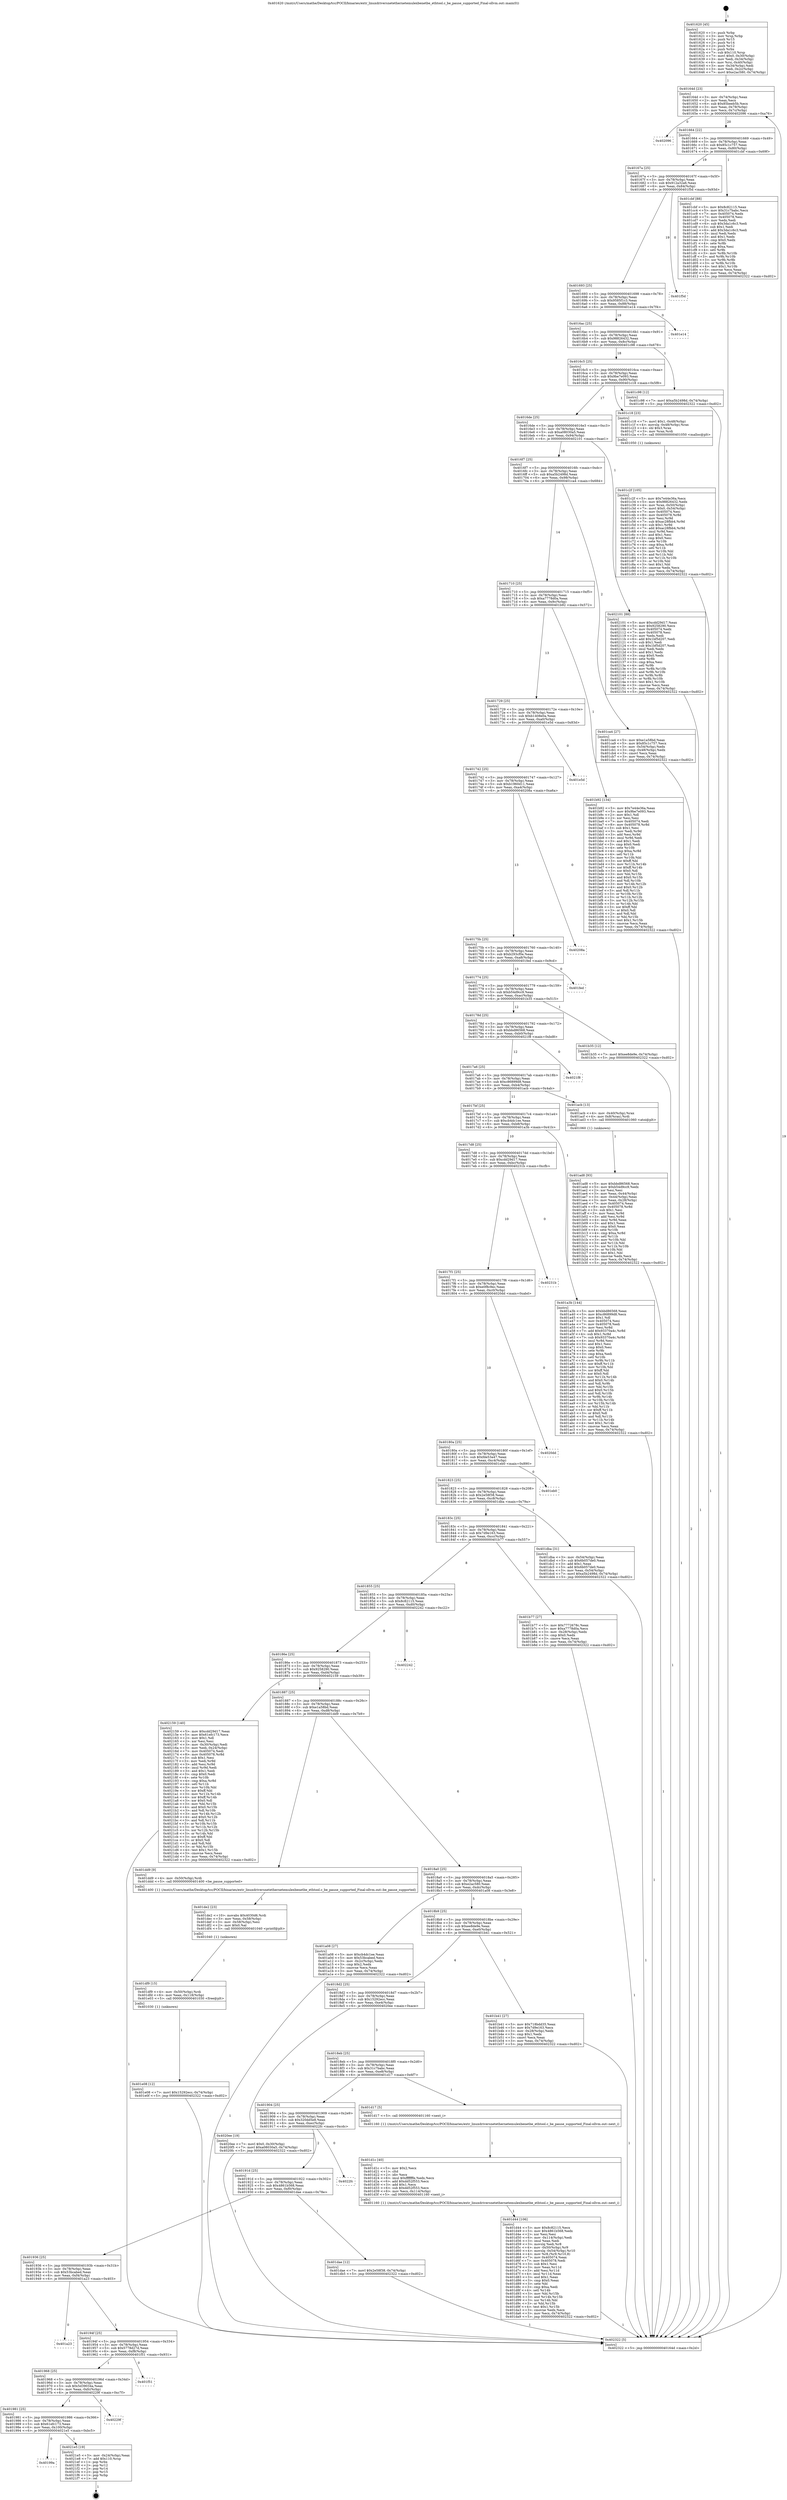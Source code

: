 digraph "0x401620" {
  label = "0x401620 (/mnt/c/Users/mathe/Desktop/tcc/POCII/binaries/extr_linuxdriversnetethernetemulexbenetbe_ethtool.c_be_pause_supported_Final-ollvm.out::main(0))"
  labelloc = "t"
  node[shape=record]

  Entry [label="",width=0.3,height=0.3,shape=circle,fillcolor=black,style=filled]
  "0x40164d" [label="{
     0x40164d [23]\l
     | [instrs]\l
     &nbsp;&nbsp;0x40164d \<+3\>: mov -0x74(%rbp),%eax\l
     &nbsp;&nbsp;0x401650 \<+2\>: mov %eax,%ecx\l
     &nbsp;&nbsp;0x401652 \<+6\>: sub $0x85beeb5b,%ecx\l
     &nbsp;&nbsp;0x401658 \<+3\>: mov %eax,-0x78(%rbp)\l
     &nbsp;&nbsp;0x40165b \<+3\>: mov %ecx,-0x7c(%rbp)\l
     &nbsp;&nbsp;0x40165e \<+6\>: je 0000000000402096 \<main+0xa76\>\l
  }"]
  "0x402096" [label="{
     0x402096\l
  }", style=dashed]
  "0x401664" [label="{
     0x401664 [22]\l
     | [instrs]\l
     &nbsp;&nbsp;0x401664 \<+5\>: jmp 0000000000401669 \<main+0x49\>\l
     &nbsp;&nbsp;0x401669 \<+3\>: mov -0x78(%rbp),%eax\l
     &nbsp;&nbsp;0x40166c \<+5\>: sub $0x85c1c757,%eax\l
     &nbsp;&nbsp;0x401671 \<+3\>: mov %eax,-0x80(%rbp)\l
     &nbsp;&nbsp;0x401674 \<+6\>: je 0000000000401cbf \<main+0x69f\>\l
  }"]
  Exit [label="",width=0.3,height=0.3,shape=circle,fillcolor=black,style=filled,peripheries=2]
  "0x401cbf" [label="{
     0x401cbf [88]\l
     | [instrs]\l
     &nbsp;&nbsp;0x401cbf \<+5\>: mov $0x8c82115,%eax\l
     &nbsp;&nbsp;0x401cc4 \<+5\>: mov $0x31c7babc,%ecx\l
     &nbsp;&nbsp;0x401cc9 \<+7\>: mov 0x405074,%edx\l
     &nbsp;&nbsp;0x401cd0 \<+7\>: mov 0x405078,%esi\l
     &nbsp;&nbsp;0x401cd7 \<+2\>: mov %edx,%edi\l
     &nbsp;&nbsp;0x401cd9 \<+6\>: sub $0x3da1c6c3,%edi\l
     &nbsp;&nbsp;0x401cdf \<+3\>: sub $0x1,%edi\l
     &nbsp;&nbsp;0x401ce2 \<+6\>: add $0x3da1c6c3,%edi\l
     &nbsp;&nbsp;0x401ce8 \<+3\>: imul %edi,%edx\l
     &nbsp;&nbsp;0x401ceb \<+3\>: and $0x1,%edx\l
     &nbsp;&nbsp;0x401cee \<+3\>: cmp $0x0,%edx\l
     &nbsp;&nbsp;0x401cf1 \<+4\>: sete %r8b\l
     &nbsp;&nbsp;0x401cf5 \<+3\>: cmp $0xa,%esi\l
     &nbsp;&nbsp;0x401cf8 \<+4\>: setl %r9b\l
     &nbsp;&nbsp;0x401cfc \<+3\>: mov %r8b,%r10b\l
     &nbsp;&nbsp;0x401cff \<+3\>: and %r9b,%r10b\l
     &nbsp;&nbsp;0x401d02 \<+3\>: xor %r9b,%r8b\l
     &nbsp;&nbsp;0x401d05 \<+3\>: or %r8b,%r10b\l
     &nbsp;&nbsp;0x401d08 \<+4\>: test $0x1,%r10b\l
     &nbsp;&nbsp;0x401d0c \<+3\>: cmovne %ecx,%eax\l
     &nbsp;&nbsp;0x401d0f \<+3\>: mov %eax,-0x74(%rbp)\l
     &nbsp;&nbsp;0x401d12 \<+5\>: jmp 0000000000402322 \<main+0xd02\>\l
  }"]
  "0x40167a" [label="{
     0x40167a [25]\l
     | [instrs]\l
     &nbsp;&nbsp;0x40167a \<+5\>: jmp 000000000040167f \<main+0x5f\>\l
     &nbsp;&nbsp;0x40167f \<+3\>: mov -0x78(%rbp),%eax\l
     &nbsp;&nbsp;0x401682 \<+5\>: sub $0x912a32a6,%eax\l
     &nbsp;&nbsp;0x401687 \<+6\>: mov %eax,-0x84(%rbp)\l
     &nbsp;&nbsp;0x40168d \<+6\>: je 0000000000401f5d \<main+0x93d\>\l
  }"]
  "0x40199a" [label="{
     0x40199a\l
  }", style=dashed]
  "0x401f5d" [label="{
     0x401f5d\l
  }", style=dashed]
  "0x401693" [label="{
     0x401693 [25]\l
     | [instrs]\l
     &nbsp;&nbsp;0x401693 \<+5\>: jmp 0000000000401698 \<main+0x78\>\l
     &nbsp;&nbsp;0x401698 \<+3\>: mov -0x78(%rbp),%eax\l
     &nbsp;&nbsp;0x40169b \<+5\>: sub $0x9585f1c3,%eax\l
     &nbsp;&nbsp;0x4016a0 \<+6\>: mov %eax,-0x88(%rbp)\l
     &nbsp;&nbsp;0x4016a6 \<+6\>: je 0000000000401e14 \<main+0x7f4\>\l
  }"]
  "0x4021e5" [label="{
     0x4021e5 [19]\l
     | [instrs]\l
     &nbsp;&nbsp;0x4021e5 \<+3\>: mov -0x24(%rbp),%eax\l
     &nbsp;&nbsp;0x4021e8 \<+7\>: add $0x110,%rsp\l
     &nbsp;&nbsp;0x4021ef \<+1\>: pop %rbx\l
     &nbsp;&nbsp;0x4021f0 \<+2\>: pop %r12\l
     &nbsp;&nbsp;0x4021f2 \<+2\>: pop %r14\l
     &nbsp;&nbsp;0x4021f4 \<+2\>: pop %r15\l
     &nbsp;&nbsp;0x4021f6 \<+1\>: pop %rbp\l
     &nbsp;&nbsp;0x4021f7 \<+1\>: ret\l
  }"]
  "0x401e14" [label="{
     0x401e14\l
  }", style=dashed]
  "0x4016ac" [label="{
     0x4016ac [25]\l
     | [instrs]\l
     &nbsp;&nbsp;0x4016ac \<+5\>: jmp 00000000004016b1 \<main+0x91\>\l
     &nbsp;&nbsp;0x4016b1 \<+3\>: mov -0x78(%rbp),%eax\l
     &nbsp;&nbsp;0x4016b4 \<+5\>: sub $0x98826432,%eax\l
     &nbsp;&nbsp;0x4016b9 \<+6\>: mov %eax,-0x8c(%rbp)\l
     &nbsp;&nbsp;0x4016bf \<+6\>: je 0000000000401c98 \<main+0x678\>\l
  }"]
  "0x401981" [label="{
     0x401981 [25]\l
     | [instrs]\l
     &nbsp;&nbsp;0x401981 \<+5\>: jmp 0000000000401986 \<main+0x366\>\l
     &nbsp;&nbsp;0x401986 \<+3\>: mov -0x78(%rbp),%eax\l
     &nbsp;&nbsp;0x401989 \<+5\>: sub $0x61efc173,%eax\l
     &nbsp;&nbsp;0x40198e \<+6\>: mov %eax,-0x100(%rbp)\l
     &nbsp;&nbsp;0x401994 \<+6\>: je 00000000004021e5 \<main+0xbc5\>\l
  }"]
  "0x401c98" [label="{
     0x401c98 [12]\l
     | [instrs]\l
     &nbsp;&nbsp;0x401c98 \<+7\>: movl $0xa5b2498d,-0x74(%rbp)\l
     &nbsp;&nbsp;0x401c9f \<+5\>: jmp 0000000000402322 \<main+0xd02\>\l
  }"]
  "0x4016c5" [label="{
     0x4016c5 [25]\l
     | [instrs]\l
     &nbsp;&nbsp;0x4016c5 \<+5\>: jmp 00000000004016ca \<main+0xaa\>\l
     &nbsp;&nbsp;0x4016ca \<+3\>: mov -0x78(%rbp),%eax\l
     &nbsp;&nbsp;0x4016cd \<+5\>: sub $0x9be7e093,%eax\l
     &nbsp;&nbsp;0x4016d2 \<+6\>: mov %eax,-0x90(%rbp)\l
     &nbsp;&nbsp;0x4016d8 \<+6\>: je 0000000000401c18 \<main+0x5f8\>\l
  }"]
  "0x40229f" [label="{
     0x40229f\l
  }", style=dashed]
  "0x401c18" [label="{
     0x401c18 [23]\l
     | [instrs]\l
     &nbsp;&nbsp;0x401c18 \<+7\>: movl $0x1,-0x48(%rbp)\l
     &nbsp;&nbsp;0x401c1f \<+4\>: movslq -0x48(%rbp),%rax\l
     &nbsp;&nbsp;0x401c23 \<+4\>: shl $0x3,%rax\l
     &nbsp;&nbsp;0x401c27 \<+3\>: mov %rax,%rdi\l
     &nbsp;&nbsp;0x401c2a \<+5\>: call 0000000000401050 \<malloc@plt\>\l
     | [calls]\l
     &nbsp;&nbsp;0x401050 \{1\} (unknown)\l
  }"]
  "0x4016de" [label="{
     0x4016de [25]\l
     | [instrs]\l
     &nbsp;&nbsp;0x4016de \<+5\>: jmp 00000000004016e3 \<main+0xc3\>\l
     &nbsp;&nbsp;0x4016e3 \<+3\>: mov -0x78(%rbp),%eax\l
     &nbsp;&nbsp;0x4016e6 \<+5\>: sub $0xa08030a5,%eax\l
     &nbsp;&nbsp;0x4016eb \<+6\>: mov %eax,-0x94(%rbp)\l
     &nbsp;&nbsp;0x4016f1 \<+6\>: je 0000000000402101 \<main+0xae1\>\l
  }"]
  "0x401968" [label="{
     0x401968 [25]\l
     | [instrs]\l
     &nbsp;&nbsp;0x401968 \<+5\>: jmp 000000000040196d \<main+0x34d\>\l
     &nbsp;&nbsp;0x40196d \<+3\>: mov -0x78(%rbp),%eax\l
     &nbsp;&nbsp;0x401970 \<+5\>: sub $0x5d39034a,%eax\l
     &nbsp;&nbsp;0x401975 \<+6\>: mov %eax,-0xfc(%rbp)\l
     &nbsp;&nbsp;0x40197b \<+6\>: je 000000000040229f \<main+0xc7f\>\l
  }"]
  "0x402101" [label="{
     0x402101 [88]\l
     | [instrs]\l
     &nbsp;&nbsp;0x402101 \<+5\>: mov $0xcdd29d17,%eax\l
     &nbsp;&nbsp;0x402106 \<+5\>: mov $0x9258290,%ecx\l
     &nbsp;&nbsp;0x40210b \<+7\>: mov 0x405074,%edx\l
     &nbsp;&nbsp;0x402112 \<+7\>: mov 0x405078,%esi\l
     &nbsp;&nbsp;0x402119 \<+2\>: mov %edx,%edi\l
     &nbsp;&nbsp;0x40211b \<+6\>: add $0x1bf5d207,%edi\l
     &nbsp;&nbsp;0x402121 \<+3\>: sub $0x1,%edi\l
     &nbsp;&nbsp;0x402124 \<+6\>: sub $0x1bf5d207,%edi\l
     &nbsp;&nbsp;0x40212a \<+3\>: imul %edi,%edx\l
     &nbsp;&nbsp;0x40212d \<+3\>: and $0x1,%edx\l
     &nbsp;&nbsp;0x402130 \<+3\>: cmp $0x0,%edx\l
     &nbsp;&nbsp;0x402133 \<+4\>: sete %r8b\l
     &nbsp;&nbsp;0x402137 \<+3\>: cmp $0xa,%esi\l
     &nbsp;&nbsp;0x40213a \<+4\>: setl %r9b\l
     &nbsp;&nbsp;0x40213e \<+3\>: mov %r8b,%r10b\l
     &nbsp;&nbsp;0x402141 \<+3\>: and %r9b,%r10b\l
     &nbsp;&nbsp;0x402144 \<+3\>: xor %r9b,%r8b\l
     &nbsp;&nbsp;0x402147 \<+3\>: or %r8b,%r10b\l
     &nbsp;&nbsp;0x40214a \<+4\>: test $0x1,%r10b\l
     &nbsp;&nbsp;0x40214e \<+3\>: cmovne %ecx,%eax\l
     &nbsp;&nbsp;0x402151 \<+3\>: mov %eax,-0x74(%rbp)\l
     &nbsp;&nbsp;0x402154 \<+5\>: jmp 0000000000402322 \<main+0xd02\>\l
  }"]
  "0x4016f7" [label="{
     0x4016f7 [25]\l
     | [instrs]\l
     &nbsp;&nbsp;0x4016f7 \<+5\>: jmp 00000000004016fc \<main+0xdc\>\l
     &nbsp;&nbsp;0x4016fc \<+3\>: mov -0x78(%rbp),%eax\l
     &nbsp;&nbsp;0x4016ff \<+5\>: sub $0xa5b2498d,%eax\l
     &nbsp;&nbsp;0x401704 \<+6\>: mov %eax,-0x98(%rbp)\l
     &nbsp;&nbsp;0x40170a \<+6\>: je 0000000000401ca4 \<main+0x684\>\l
  }"]
  "0x401f51" [label="{
     0x401f51\l
  }", style=dashed]
  "0x401ca4" [label="{
     0x401ca4 [27]\l
     | [instrs]\l
     &nbsp;&nbsp;0x401ca4 \<+5\>: mov $0xe1a58bd,%eax\l
     &nbsp;&nbsp;0x401ca9 \<+5\>: mov $0x85c1c757,%ecx\l
     &nbsp;&nbsp;0x401cae \<+3\>: mov -0x54(%rbp),%edx\l
     &nbsp;&nbsp;0x401cb1 \<+3\>: cmp -0x48(%rbp),%edx\l
     &nbsp;&nbsp;0x401cb4 \<+3\>: cmovl %ecx,%eax\l
     &nbsp;&nbsp;0x401cb7 \<+3\>: mov %eax,-0x74(%rbp)\l
     &nbsp;&nbsp;0x401cba \<+5\>: jmp 0000000000402322 \<main+0xd02\>\l
  }"]
  "0x401710" [label="{
     0x401710 [25]\l
     | [instrs]\l
     &nbsp;&nbsp;0x401710 \<+5\>: jmp 0000000000401715 \<main+0xf5\>\l
     &nbsp;&nbsp;0x401715 \<+3\>: mov -0x78(%rbp),%eax\l
     &nbsp;&nbsp;0x401718 \<+5\>: sub $0xa7778d0a,%eax\l
     &nbsp;&nbsp;0x40171d \<+6\>: mov %eax,-0x9c(%rbp)\l
     &nbsp;&nbsp;0x401723 \<+6\>: je 0000000000401b92 \<main+0x572\>\l
  }"]
  "0x40194f" [label="{
     0x40194f [25]\l
     | [instrs]\l
     &nbsp;&nbsp;0x40194f \<+5\>: jmp 0000000000401954 \<main+0x334\>\l
     &nbsp;&nbsp;0x401954 \<+3\>: mov -0x78(%rbp),%eax\l
     &nbsp;&nbsp;0x401957 \<+5\>: sub $0x5778d27d,%eax\l
     &nbsp;&nbsp;0x40195c \<+6\>: mov %eax,-0xf8(%rbp)\l
     &nbsp;&nbsp;0x401962 \<+6\>: je 0000000000401f51 \<main+0x931\>\l
  }"]
  "0x401b92" [label="{
     0x401b92 [134]\l
     | [instrs]\l
     &nbsp;&nbsp;0x401b92 \<+5\>: mov $0x7e44e36a,%eax\l
     &nbsp;&nbsp;0x401b97 \<+5\>: mov $0x9be7e093,%ecx\l
     &nbsp;&nbsp;0x401b9c \<+2\>: mov $0x1,%dl\l
     &nbsp;&nbsp;0x401b9e \<+2\>: xor %esi,%esi\l
     &nbsp;&nbsp;0x401ba0 \<+7\>: mov 0x405074,%edi\l
     &nbsp;&nbsp;0x401ba7 \<+8\>: mov 0x405078,%r8d\l
     &nbsp;&nbsp;0x401baf \<+3\>: sub $0x1,%esi\l
     &nbsp;&nbsp;0x401bb2 \<+3\>: mov %edi,%r9d\l
     &nbsp;&nbsp;0x401bb5 \<+3\>: add %esi,%r9d\l
     &nbsp;&nbsp;0x401bb8 \<+4\>: imul %r9d,%edi\l
     &nbsp;&nbsp;0x401bbc \<+3\>: and $0x1,%edi\l
     &nbsp;&nbsp;0x401bbf \<+3\>: cmp $0x0,%edi\l
     &nbsp;&nbsp;0x401bc2 \<+4\>: sete %r10b\l
     &nbsp;&nbsp;0x401bc6 \<+4\>: cmp $0xa,%r8d\l
     &nbsp;&nbsp;0x401bca \<+4\>: setl %r11b\l
     &nbsp;&nbsp;0x401bce \<+3\>: mov %r10b,%bl\l
     &nbsp;&nbsp;0x401bd1 \<+3\>: xor $0xff,%bl\l
     &nbsp;&nbsp;0x401bd4 \<+3\>: mov %r11b,%r14b\l
     &nbsp;&nbsp;0x401bd7 \<+4\>: xor $0xff,%r14b\l
     &nbsp;&nbsp;0x401bdb \<+3\>: xor $0x0,%dl\l
     &nbsp;&nbsp;0x401bde \<+3\>: mov %bl,%r15b\l
     &nbsp;&nbsp;0x401be1 \<+4\>: and $0x0,%r15b\l
     &nbsp;&nbsp;0x401be5 \<+3\>: and %dl,%r10b\l
     &nbsp;&nbsp;0x401be8 \<+3\>: mov %r14b,%r12b\l
     &nbsp;&nbsp;0x401beb \<+4\>: and $0x0,%r12b\l
     &nbsp;&nbsp;0x401bef \<+3\>: and %dl,%r11b\l
     &nbsp;&nbsp;0x401bf2 \<+3\>: or %r10b,%r15b\l
     &nbsp;&nbsp;0x401bf5 \<+3\>: or %r11b,%r12b\l
     &nbsp;&nbsp;0x401bf8 \<+3\>: xor %r12b,%r15b\l
     &nbsp;&nbsp;0x401bfb \<+3\>: or %r14b,%bl\l
     &nbsp;&nbsp;0x401bfe \<+3\>: xor $0xff,%bl\l
     &nbsp;&nbsp;0x401c01 \<+3\>: or $0x0,%dl\l
     &nbsp;&nbsp;0x401c04 \<+2\>: and %dl,%bl\l
     &nbsp;&nbsp;0x401c06 \<+3\>: or %bl,%r15b\l
     &nbsp;&nbsp;0x401c09 \<+4\>: test $0x1,%r15b\l
     &nbsp;&nbsp;0x401c0d \<+3\>: cmovne %ecx,%eax\l
     &nbsp;&nbsp;0x401c10 \<+3\>: mov %eax,-0x74(%rbp)\l
     &nbsp;&nbsp;0x401c13 \<+5\>: jmp 0000000000402322 \<main+0xd02\>\l
  }"]
  "0x401729" [label="{
     0x401729 [25]\l
     | [instrs]\l
     &nbsp;&nbsp;0x401729 \<+5\>: jmp 000000000040172e \<main+0x10e\>\l
     &nbsp;&nbsp;0x40172e \<+3\>: mov -0x78(%rbp),%eax\l
     &nbsp;&nbsp;0x401731 \<+5\>: sub $0xb1408e0a,%eax\l
     &nbsp;&nbsp;0x401736 \<+6\>: mov %eax,-0xa0(%rbp)\l
     &nbsp;&nbsp;0x40173c \<+6\>: je 0000000000401e5d \<main+0x83d\>\l
  }"]
  "0x401a23" [label="{
     0x401a23\l
  }", style=dashed]
  "0x401e5d" [label="{
     0x401e5d\l
  }", style=dashed]
  "0x401742" [label="{
     0x401742 [25]\l
     | [instrs]\l
     &nbsp;&nbsp;0x401742 \<+5\>: jmp 0000000000401747 \<main+0x127\>\l
     &nbsp;&nbsp;0x401747 \<+3\>: mov -0x78(%rbp),%eax\l
     &nbsp;&nbsp;0x40174a \<+5\>: sub $0xb1960d11,%eax\l
     &nbsp;&nbsp;0x40174f \<+6\>: mov %eax,-0xa4(%rbp)\l
     &nbsp;&nbsp;0x401755 \<+6\>: je 000000000040208a \<main+0xa6a\>\l
  }"]
  "0x401e08" [label="{
     0x401e08 [12]\l
     | [instrs]\l
     &nbsp;&nbsp;0x401e08 \<+7\>: movl $0x15292ecc,-0x74(%rbp)\l
     &nbsp;&nbsp;0x401e0f \<+5\>: jmp 0000000000402322 \<main+0xd02\>\l
  }"]
  "0x40208a" [label="{
     0x40208a\l
  }", style=dashed]
  "0x40175b" [label="{
     0x40175b [25]\l
     | [instrs]\l
     &nbsp;&nbsp;0x40175b \<+5\>: jmp 0000000000401760 \<main+0x140\>\l
     &nbsp;&nbsp;0x401760 \<+3\>: mov -0x78(%rbp),%eax\l
     &nbsp;&nbsp;0x401763 \<+5\>: sub $0xb293cf0e,%eax\l
     &nbsp;&nbsp;0x401768 \<+6\>: mov %eax,-0xa8(%rbp)\l
     &nbsp;&nbsp;0x40176e \<+6\>: je 0000000000401fed \<main+0x9cd\>\l
  }"]
  "0x401df9" [label="{
     0x401df9 [15]\l
     | [instrs]\l
     &nbsp;&nbsp;0x401df9 \<+4\>: mov -0x50(%rbp),%rdi\l
     &nbsp;&nbsp;0x401dfd \<+6\>: mov %eax,-0x118(%rbp)\l
     &nbsp;&nbsp;0x401e03 \<+5\>: call 0000000000401030 \<free@plt\>\l
     | [calls]\l
     &nbsp;&nbsp;0x401030 \{1\} (unknown)\l
  }"]
  "0x401fed" [label="{
     0x401fed\l
  }", style=dashed]
  "0x401774" [label="{
     0x401774 [25]\l
     | [instrs]\l
     &nbsp;&nbsp;0x401774 \<+5\>: jmp 0000000000401779 \<main+0x159\>\l
     &nbsp;&nbsp;0x401779 \<+3\>: mov -0x78(%rbp),%eax\l
     &nbsp;&nbsp;0x40177c \<+5\>: sub $0xb54d9cc9,%eax\l
     &nbsp;&nbsp;0x401781 \<+6\>: mov %eax,-0xac(%rbp)\l
     &nbsp;&nbsp;0x401787 \<+6\>: je 0000000000401b35 \<main+0x515\>\l
  }"]
  "0x401de2" [label="{
     0x401de2 [23]\l
     | [instrs]\l
     &nbsp;&nbsp;0x401de2 \<+10\>: movabs $0x4030d6,%rdi\l
     &nbsp;&nbsp;0x401dec \<+3\>: mov %eax,-0x58(%rbp)\l
     &nbsp;&nbsp;0x401def \<+3\>: mov -0x58(%rbp),%esi\l
     &nbsp;&nbsp;0x401df2 \<+2\>: mov $0x0,%al\l
     &nbsp;&nbsp;0x401df4 \<+5\>: call 0000000000401040 \<printf@plt\>\l
     | [calls]\l
     &nbsp;&nbsp;0x401040 \{1\} (unknown)\l
  }"]
  "0x401b35" [label="{
     0x401b35 [12]\l
     | [instrs]\l
     &nbsp;&nbsp;0x401b35 \<+7\>: movl $0xee8de9e,-0x74(%rbp)\l
     &nbsp;&nbsp;0x401b3c \<+5\>: jmp 0000000000402322 \<main+0xd02\>\l
  }"]
  "0x40178d" [label="{
     0x40178d [25]\l
     | [instrs]\l
     &nbsp;&nbsp;0x40178d \<+5\>: jmp 0000000000401792 \<main+0x172\>\l
     &nbsp;&nbsp;0x401792 \<+3\>: mov -0x78(%rbp),%eax\l
     &nbsp;&nbsp;0x401795 \<+5\>: sub $0xbbd86568,%eax\l
     &nbsp;&nbsp;0x40179a \<+6\>: mov %eax,-0xb0(%rbp)\l
     &nbsp;&nbsp;0x4017a0 \<+6\>: je 00000000004021f8 \<main+0xbd8\>\l
  }"]
  "0x401936" [label="{
     0x401936 [25]\l
     | [instrs]\l
     &nbsp;&nbsp;0x401936 \<+5\>: jmp 000000000040193b \<main+0x31b\>\l
     &nbsp;&nbsp;0x40193b \<+3\>: mov -0x78(%rbp),%eax\l
     &nbsp;&nbsp;0x40193e \<+5\>: sub $0x53bcabed,%eax\l
     &nbsp;&nbsp;0x401943 \<+6\>: mov %eax,-0xf4(%rbp)\l
     &nbsp;&nbsp;0x401949 \<+6\>: je 0000000000401a23 \<main+0x403\>\l
  }"]
  "0x4021f8" [label="{
     0x4021f8\l
  }", style=dashed]
  "0x4017a6" [label="{
     0x4017a6 [25]\l
     | [instrs]\l
     &nbsp;&nbsp;0x4017a6 \<+5\>: jmp 00000000004017ab \<main+0x18b\>\l
     &nbsp;&nbsp;0x4017ab \<+3\>: mov -0x78(%rbp),%eax\l
     &nbsp;&nbsp;0x4017ae \<+5\>: sub $0xc86899d8,%eax\l
     &nbsp;&nbsp;0x4017b3 \<+6\>: mov %eax,-0xb4(%rbp)\l
     &nbsp;&nbsp;0x4017b9 \<+6\>: je 0000000000401acb \<main+0x4ab\>\l
  }"]
  "0x401dae" [label="{
     0x401dae [12]\l
     | [instrs]\l
     &nbsp;&nbsp;0x401dae \<+7\>: movl $0x2e58f38,-0x74(%rbp)\l
     &nbsp;&nbsp;0x401db5 \<+5\>: jmp 0000000000402322 \<main+0xd02\>\l
  }"]
  "0x401acb" [label="{
     0x401acb [13]\l
     | [instrs]\l
     &nbsp;&nbsp;0x401acb \<+4\>: mov -0x40(%rbp),%rax\l
     &nbsp;&nbsp;0x401acf \<+4\>: mov 0x8(%rax),%rdi\l
     &nbsp;&nbsp;0x401ad3 \<+5\>: call 0000000000401060 \<atoi@plt\>\l
     | [calls]\l
     &nbsp;&nbsp;0x401060 \{1\} (unknown)\l
  }"]
  "0x4017bf" [label="{
     0x4017bf [25]\l
     | [instrs]\l
     &nbsp;&nbsp;0x4017bf \<+5\>: jmp 00000000004017c4 \<main+0x1a4\>\l
     &nbsp;&nbsp;0x4017c4 \<+3\>: mov -0x78(%rbp),%eax\l
     &nbsp;&nbsp;0x4017c7 \<+5\>: sub $0xcb4dc1ee,%eax\l
     &nbsp;&nbsp;0x4017cc \<+6\>: mov %eax,-0xb8(%rbp)\l
     &nbsp;&nbsp;0x4017d2 \<+6\>: je 0000000000401a3b \<main+0x41b\>\l
  }"]
  "0x40191d" [label="{
     0x40191d [25]\l
     | [instrs]\l
     &nbsp;&nbsp;0x40191d \<+5\>: jmp 0000000000401922 \<main+0x302\>\l
     &nbsp;&nbsp;0x401922 \<+3\>: mov -0x78(%rbp),%eax\l
     &nbsp;&nbsp;0x401925 \<+5\>: sub $0x4861b568,%eax\l
     &nbsp;&nbsp;0x40192a \<+6\>: mov %eax,-0xf0(%rbp)\l
     &nbsp;&nbsp;0x401930 \<+6\>: je 0000000000401dae \<main+0x78e\>\l
  }"]
  "0x401a3b" [label="{
     0x401a3b [144]\l
     | [instrs]\l
     &nbsp;&nbsp;0x401a3b \<+5\>: mov $0xbbd86568,%eax\l
     &nbsp;&nbsp;0x401a40 \<+5\>: mov $0xc86899d8,%ecx\l
     &nbsp;&nbsp;0x401a45 \<+2\>: mov $0x1,%dl\l
     &nbsp;&nbsp;0x401a47 \<+7\>: mov 0x405074,%esi\l
     &nbsp;&nbsp;0x401a4e \<+7\>: mov 0x405078,%edi\l
     &nbsp;&nbsp;0x401a55 \<+3\>: mov %esi,%r8d\l
     &nbsp;&nbsp;0x401a58 \<+7\>: add $0x93370a4c,%r8d\l
     &nbsp;&nbsp;0x401a5f \<+4\>: sub $0x1,%r8d\l
     &nbsp;&nbsp;0x401a63 \<+7\>: sub $0x93370a4c,%r8d\l
     &nbsp;&nbsp;0x401a6a \<+4\>: imul %r8d,%esi\l
     &nbsp;&nbsp;0x401a6e \<+3\>: and $0x1,%esi\l
     &nbsp;&nbsp;0x401a71 \<+3\>: cmp $0x0,%esi\l
     &nbsp;&nbsp;0x401a74 \<+4\>: sete %r9b\l
     &nbsp;&nbsp;0x401a78 \<+3\>: cmp $0xa,%edi\l
     &nbsp;&nbsp;0x401a7b \<+4\>: setl %r10b\l
     &nbsp;&nbsp;0x401a7f \<+3\>: mov %r9b,%r11b\l
     &nbsp;&nbsp;0x401a82 \<+4\>: xor $0xff,%r11b\l
     &nbsp;&nbsp;0x401a86 \<+3\>: mov %r10b,%bl\l
     &nbsp;&nbsp;0x401a89 \<+3\>: xor $0xff,%bl\l
     &nbsp;&nbsp;0x401a8c \<+3\>: xor $0x0,%dl\l
     &nbsp;&nbsp;0x401a8f \<+3\>: mov %r11b,%r14b\l
     &nbsp;&nbsp;0x401a92 \<+4\>: and $0x0,%r14b\l
     &nbsp;&nbsp;0x401a96 \<+3\>: and %dl,%r9b\l
     &nbsp;&nbsp;0x401a99 \<+3\>: mov %bl,%r15b\l
     &nbsp;&nbsp;0x401a9c \<+4\>: and $0x0,%r15b\l
     &nbsp;&nbsp;0x401aa0 \<+3\>: and %dl,%r10b\l
     &nbsp;&nbsp;0x401aa3 \<+3\>: or %r9b,%r14b\l
     &nbsp;&nbsp;0x401aa6 \<+3\>: or %r10b,%r15b\l
     &nbsp;&nbsp;0x401aa9 \<+3\>: xor %r15b,%r14b\l
     &nbsp;&nbsp;0x401aac \<+3\>: or %bl,%r11b\l
     &nbsp;&nbsp;0x401aaf \<+4\>: xor $0xff,%r11b\l
     &nbsp;&nbsp;0x401ab3 \<+3\>: or $0x0,%dl\l
     &nbsp;&nbsp;0x401ab6 \<+3\>: and %dl,%r11b\l
     &nbsp;&nbsp;0x401ab9 \<+3\>: or %r11b,%r14b\l
     &nbsp;&nbsp;0x401abc \<+4\>: test $0x1,%r14b\l
     &nbsp;&nbsp;0x401ac0 \<+3\>: cmovne %ecx,%eax\l
     &nbsp;&nbsp;0x401ac3 \<+3\>: mov %eax,-0x74(%rbp)\l
     &nbsp;&nbsp;0x401ac6 \<+5\>: jmp 0000000000402322 \<main+0xd02\>\l
  }"]
  "0x4017d8" [label="{
     0x4017d8 [25]\l
     | [instrs]\l
     &nbsp;&nbsp;0x4017d8 \<+5\>: jmp 00000000004017dd \<main+0x1bd\>\l
     &nbsp;&nbsp;0x4017dd \<+3\>: mov -0x78(%rbp),%eax\l
     &nbsp;&nbsp;0x4017e0 \<+5\>: sub $0xcdd29d17,%eax\l
     &nbsp;&nbsp;0x4017e5 \<+6\>: mov %eax,-0xbc(%rbp)\l
     &nbsp;&nbsp;0x4017eb \<+6\>: je 000000000040231b \<main+0xcfb\>\l
  }"]
  "0x4022fc" [label="{
     0x4022fc\l
  }", style=dashed]
  "0x40231b" [label="{
     0x40231b\l
  }", style=dashed]
  "0x4017f1" [label="{
     0x4017f1 [25]\l
     | [instrs]\l
     &nbsp;&nbsp;0x4017f1 \<+5\>: jmp 00000000004017f6 \<main+0x1d6\>\l
     &nbsp;&nbsp;0x4017f6 \<+3\>: mov -0x78(%rbp),%eax\l
     &nbsp;&nbsp;0x4017f9 \<+5\>: sub $0xe0f8c9ec,%eax\l
     &nbsp;&nbsp;0x4017fe \<+6\>: mov %eax,-0xc0(%rbp)\l
     &nbsp;&nbsp;0x401804 \<+6\>: je 00000000004020dd \<main+0xabd\>\l
  }"]
  "0x401d44" [label="{
     0x401d44 [106]\l
     | [instrs]\l
     &nbsp;&nbsp;0x401d44 \<+5\>: mov $0x8c82115,%ecx\l
     &nbsp;&nbsp;0x401d49 \<+5\>: mov $0x4861b568,%edx\l
     &nbsp;&nbsp;0x401d4e \<+2\>: xor %esi,%esi\l
     &nbsp;&nbsp;0x401d50 \<+6\>: mov -0x114(%rbp),%edi\l
     &nbsp;&nbsp;0x401d56 \<+3\>: imul %eax,%edi\l
     &nbsp;&nbsp;0x401d59 \<+3\>: movslq %edi,%r8\l
     &nbsp;&nbsp;0x401d5c \<+4\>: mov -0x50(%rbp),%r9\l
     &nbsp;&nbsp;0x401d60 \<+4\>: movslq -0x54(%rbp),%r10\l
     &nbsp;&nbsp;0x401d64 \<+4\>: mov %r8,(%r9,%r10,8)\l
     &nbsp;&nbsp;0x401d68 \<+7\>: mov 0x405074,%eax\l
     &nbsp;&nbsp;0x401d6f \<+7\>: mov 0x405078,%edi\l
     &nbsp;&nbsp;0x401d76 \<+3\>: sub $0x1,%esi\l
     &nbsp;&nbsp;0x401d79 \<+3\>: mov %eax,%r11d\l
     &nbsp;&nbsp;0x401d7c \<+3\>: add %esi,%r11d\l
     &nbsp;&nbsp;0x401d7f \<+4\>: imul %r11d,%eax\l
     &nbsp;&nbsp;0x401d83 \<+3\>: and $0x1,%eax\l
     &nbsp;&nbsp;0x401d86 \<+3\>: cmp $0x0,%eax\l
     &nbsp;&nbsp;0x401d89 \<+3\>: sete %bl\l
     &nbsp;&nbsp;0x401d8c \<+3\>: cmp $0xa,%edi\l
     &nbsp;&nbsp;0x401d8f \<+4\>: setl %r14b\l
     &nbsp;&nbsp;0x401d93 \<+3\>: mov %bl,%r15b\l
     &nbsp;&nbsp;0x401d96 \<+3\>: and %r14b,%r15b\l
     &nbsp;&nbsp;0x401d99 \<+3\>: xor %r14b,%bl\l
     &nbsp;&nbsp;0x401d9c \<+3\>: or %bl,%r15b\l
     &nbsp;&nbsp;0x401d9f \<+4\>: test $0x1,%r15b\l
     &nbsp;&nbsp;0x401da3 \<+3\>: cmovne %edx,%ecx\l
     &nbsp;&nbsp;0x401da6 \<+3\>: mov %ecx,-0x74(%rbp)\l
     &nbsp;&nbsp;0x401da9 \<+5\>: jmp 0000000000402322 \<main+0xd02\>\l
  }"]
  "0x4020dd" [label="{
     0x4020dd\l
  }", style=dashed]
  "0x40180a" [label="{
     0x40180a [25]\l
     | [instrs]\l
     &nbsp;&nbsp;0x40180a \<+5\>: jmp 000000000040180f \<main+0x1ef\>\l
     &nbsp;&nbsp;0x40180f \<+3\>: mov -0x78(%rbp),%eax\l
     &nbsp;&nbsp;0x401812 \<+5\>: sub $0xfde53a47,%eax\l
     &nbsp;&nbsp;0x401817 \<+6\>: mov %eax,-0xc4(%rbp)\l
     &nbsp;&nbsp;0x40181d \<+6\>: je 0000000000401eb0 \<main+0x890\>\l
  }"]
  "0x401d1c" [label="{
     0x401d1c [40]\l
     | [instrs]\l
     &nbsp;&nbsp;0x401d1c \<+5\>: mov $0x2,%ecx\l
     &nbsp;&nbsp;0x401d21 \<+1\>: cltd\l
     &nbsp;&nbsp;0x401d22 \<+2\>: idiv %ecx\l
     &nbsp;&nbsp;0x401d24 \<+6\>: imul $0xfffffffe,%edx,%ecx\l
     &nbsp;&nbsp;0x401d2a \<+6\>: add $0xdd52f553,%ecx\l
     &nbsp;&nbsp;0x401d30 \<+3\>: add $0x1,%ecx\l
     &nbsp;&nbsp;0x401d33 \<+6\>: sub $0xdd52f553,%ecx\l
     &nbsp;&nbsp;0x401d39 \<+6\>: mov %ecx,-0x114(%rbp)\l
     &nbsp;&nbsp;0x401d3f \<+5\>: call 0000000000401160 \<next_i\>\l
     | [calls]\l
     &nbsp;&nbsp;0x401160 \{1\} (/mnt/c/Users/mathe/Desktop/tcc/POCII/binaries/extr_linuxdriversnetethernetemulexbenetbe_ethtool.c_be_pause_supported_Final-ollvm.out::next_i)\l
  }"]
  "0x401eb0" [label="{
     0x401eb0\l
  }", style=dashed]
  "0x401823" [label="{
     0x401823 [25]\l
     | [instrs]\l
     &nbsp;&nbsp;0x401823 \<+5\>: jmp 0000000000401828 \<main+0x208\>\l
     &nbsp;&nbsp;0x401828 \<+3\>: mov -0x78(%rbp),%eax\l
     &nbsp;&nbsp;0x40182b \<+5\>: sub $0x2e58f38,%eax\l
     &nbsp;&nbsp;0x401830 \<+6\>: mov %eax,-0xc8(%rbp)\l
     &nbsp;&nbsp;0x401836 \<+6\>: je 0000000000401dba \<main+0x79a\>\l
  }"]
  "0x401904" [label="{
     0x401904 [25]\l
     | [instrs]\l
     &nbsp;&nbsp;0x401904 \<+5\>: jmp 0000000000401909 \<main+0x2e9\>\l
     &nbsp;&nbsp;0x401909 \<+3\>: mov -0x78(%rbp),%eax\l
     &nbsp;&nbsp;0x40190c \<+5\>: sub $0x320dd5e8,%eax\l
     &nbsp;&nbsp;0x401911 \<+6\>: mov %eax,-0xec(%rbp)\l
     &nbsp;&nbsp;0x401917 \<+6\>: je 00000000004022fc \<main+0xcdc\>\l
  }"]
  "0x401dba" [label="{
     0x401dba [31]\l
     | [instrs]\l
     &nbsp;&nbsp;0x401dba \<+3\>: mov -0x54(%rbp),%eax\l
     &nbsp;&nbsp;0x401dbd \<+5\>: sub $0x6b057de0,%eax\l
     &nbsp;&nbsp;0x401dc2 \<+3\>: add $0x1,%eax\l
     &nbsp;&nbsp;0x401dc5 \<+5\>: add $0x6b057de0,%eax\l
     &nbsp;&nbsp;0x401dca \<+3\>: mov %eax,-0x54(%rbp)\l
     &nbsp;&nbsp;0x401dcd \<+7\>: movl $0xa5b2498d,-0x74(%rbp)\l
     &nbsp;&nbsp;0x401dd4 \<+5\>: jmp 0000000000402322 \<main+0xd02\>\l
  }"]
  "0x40183c" [label="{
     0x40183c [25]\l
     | [instrs]\l
     &nbsp;&nbsp;0x40183c \<+5\>: jmp 0000000000401841 \<main+0x221\>\l
     &nbsp;&nbsp;0x401841 \<+3\>: mov -0x78(%rbp),%eax\l
     &nbsp;&nbsp;0x401844 \<+5\>: sub $0x7d9e163,%eax\l
     &nbsp;&nbsp;0x401849 \<+6\>: mov %eax,-0xcc(%rbp)\l
     &nbsp;&nbsp;0x40184f \<+6\>: je 0000000000401b77 \<main+0x557\>\l
  }"]
  "0x401d17" [label="{
     0x401d17 [5]\l
     | [instrs]\l
     &nbsp;&nbsp;0x401d17 \<+5\>: call 0000000000401160 \<next_i\>\l
     | [calls]\l
     &nbsp;&nbsp;0x401160 \{1\} (/mnt/c/Users/mathe/Desktop/tcc/POCII/binaries/extr_linuxdriversnetethernetemulexbenetbe_ethtool.c_be_pause_supported_Final-ollvm.out::next_i)\l
  }"]
  "0x401b77" [label="{
     0x401b77 [27]\l
     | [instrs]\l
     &nbsp;&nbsp;0x401b77 \<+5\>: mov $0x7772678c,%eax\l
     &nbsp;&nbsp;0x401b7c \<+5\>: mov $0xa7778d0a,%ecx\l
     &nbsp;&nbsp;0x401b81 \<+3\>: mov -0x28(%rbp),%edx\l
     &nbsp;&nbsp;0x401b84 \<+3\>: cmp $0x0,%edx\l
     &nbsp;&nbsp;0x401b87 \<+3\>: cmove %ecx,%eax\l
     &nbsp;&nbsp;0x401b8a \<+3\>: mov %eax,-0x74(%rbp)\l
     &nbsp;&nbsp;0x401b8d \<+5\>: jmp 0000000000402322 \<main+0xd02\>\l
  }"]
  "0x401855" [label="{
     0x401855 [25]\l
     | [instrs]\l
     &nbsp;&nbsp;0x401855 \<+5\>: jmp 000000000040185a \<main+0x23a\>\l
     &nbsp;&nbsp;0x40185a \<+3\>: mov -0x78(%rbp),%eax\l
     &nbsp;&nbsp;0x40185d \<+5\>: sub $0x8c82115,%eax\l
     &nbsp;&nbsp;0x401862 \<+6\>: mov %eax,-0xd0(%rbp)\l
     &nbsp;&nbsp;0x401868 \<+6\>: je 0000000000402242 \<main+0xc22\>\l
  }"]
  "0x4018eb" [label="{
     0x4018eb [25]\l
     | [instrs]\l
     &nbsp;&nbsp;0x4018eb \<+5\>: jmp 00000000004018f0 \<main+0x2d0\>\l
     &nbsp;&nbsp;0x4018f0 \<+3\>: mov -0x78(%rbp),%eax\l
     &nbsp;&nbsp;0x4018f3 \<+5\>: sub $0x31c7babc,%eax\l
     &nbsp;&nbsp;0x4018f8 \<+6\>: mov %eax,-0xe8(%rbp)\l
     &nbsp;&nbsp;0x4018fe \<+6\>: je 0000000000401d17 \<main+0x6f7\>\l
  }"]
  "0x402242" [label="{
     0x402242\l
  }", style=dashed]
  "0x40186e" [label="{
     0x40186e [25]\l
     | [instrs]\l
     &nbsp;&nbsp;0x40186e \<+5\>: jmp 0000000000401873 \<main+0x253\>\l
     &nbsp;&nbsp;0x401873 \<+3\>: mov -0x78(%rbp),%eax\l
     &nbsp;&nbsp;0x401876 \<+5\>: sub $0x9258290,%eax\l
     &nbsp;&nbsp;0x40187b \<+6\>: mov %eax,-0xd4(%rbp)\l
     &nbsp;&nbsp;0x401881 \<+6\>: je 0000000000402159 \<main+0xb39\>\l
  }"]
  "0x4020ee" [label="{
     0x4020ee [19]\l
     | [instrs]\l
     &nbsp;&nbsp;0x4020ee \<+7\>: movl $0x0,-0x30(%rbp)\l
     &nbsp;&nbsp;0x4020f5 \<+7\>: movl $0xa08030a5,-0x74(%rbp)\l
     &nbsp;&nbsp;0x4020fc \<+5\>: jmp 0000000000402322 \<main+0xd02\>\l
  }"]
  "0x402159" [label="{
     0x402159 [140]\l
     | [instrs]\l
     &nbsp;&nbsp;0x402159 \<+5\>: mov $0xcdd29d17,%eax\l
     &nbsp;&nbsp;0x40215e \<+5\>: mov $0x61efc173,%ecx\l
     &nbsp;&nbsp;0x402163 \<+2\>: mov $0x1,%dl\l
     &nbsp;&nbsp;0x402165 \<+2\>: xor %esi,%esi\l
     &nbsp;&nbsp;0x402167 \<+3\>: mov -0x30(%rbp),%edi\l
     &nbsp;&nbsp;0x40216a \<+3\>: mov %edi,-0x24(%rbp)\l
     &nbsp;&nbsp;0x40216d \<+7\>: mov 0x405074,%edi\l
     &nbsp;&nbsp;0x402174 \<+8\>: mov 0x405078,%r8d\l
     &nbsp;&nbsp;0x40217c \<+3\>: sub $0x1,%esi\l
     &nbsp;&nbsp;0x40217f \<+3\>: mov %edi,%r9d\l
     &nbsp;&nbsp;0x402182 \<+3\>: add %esi,%r9d\l
     &nbsp;&nbsp;0x402185 \<+4\>: imul %r9d,%edi\l
     &nbsp;&nbsp;0x402189 \<+3\>: and $0x1,%edi\l
     &nbsp;&nbsp;0x40218c \<+3\>: cmp $0x0,%edi\l
     &nbsp;&nbsp;0x40218f \<+4\>: sete %r10b\l
     &nbsp;&nbsp;0x402193 \<+4\>: cmp $0xa,%r8d\l
     &nbsp;&nbsp;0x402197 \<+4\>: setl %r11b\l
     &nbsp;&nbsp;0x40219b \<+3\>: mov %r10b,%bl\l
     &nbsp;&nbsp;0x40219e \<+3\>: xor $0xff,%bl\l
     &nbsp;&nbsp;0x4021a1 \<+3\>: mov %r11b,%r14b\l
     &nbsp;&nbsp;0x4021a4 \<+4\>: xor $0xff,%r14b\l
     &nbsp;&nbsp;0x4021a8 \<+3\>: xor $0x0,%dl\l
     &nbsp;&nbsp;0x4021ab \<+3\>: mov %bl,%r15b\l
     &nbsp;&nbsp;0x4021ae \<+4\>: and $0x0,%r15b\l
     &nbsp;&nbsp;0x4021b2 \<+3\>: and %dl,%r10b\l
     &nbsp;&nbsp;0x4021b5 \<+3\>: mov %r14b,%r12b\l
     &nbsp;&nbsp;0x4021b8 \<+4\>: and $0x0,%r12b\l
     &nbsp;&nbsp;0x4021bc \<+3\>: and %dl,%r11b\l
     &nbsp;&nbsp;0x4021bf \<+3\>: or %r10b,%r15b\l
     &nbsp;&nbsp;0x4021c2 \<+3\>: or %r11b,%r12b\l
     &nbsp;&nbsp;0x4021c5 \<+3\>: xor %r12b,%r15b\l
     &nbsp;&nbsp;0x4021c8 \<+3\>: or %r14b,%bl\l
     &nbsp;&nbsp;0x4021cb \<+3\>: xor $0xff,%bl\l
     &nbsp;&nbsp;0x4021ce \<+3\>: or $0x0,%dl\l
     &nbsp;&nbsp;0x4021d1 \<+2\>: and %dl,%bl\l
     &nbsp;&nbsp;0x4021d3 \<+3\>: or %bl,%r15b\l
     &nbsp;&nbsp;0x4021d6 \<+4\>: test $0x1,%r15b\l
     &nbsp;&nbsp;0x4021da \<+3\>: cmovne %ecx,%eax\l
     &nbsp;&nbsp;0x4021dd \<+3\>: mov %eax,-0x74(%rbp)\l
     &nbsp;&nbsp;0x4021e0 \<+5\>: jmp 0000000000402322 \<main+0xd02\>\l
  }"]
  "0x401887" [label="{
     0x401887 [25]\l
     | [instrs]\l
     &nbsp;&nbsp;0x401887 \<+5\>: jmp 000000000040188c \<main+0x26c\>\l
     &nbsp;&nbsp;0x40188c \<+3\>: mov -0x78(%rbp),%eax\l
     &nbsp;&nbsp;0x40188f \<+5\>: sub $0xe1a58bd,%eax\l
     &nbsp;&nbsp;0x401894 \<+6\>: mov %eax,-0xd8(%rbp)\l
     &nbsp;&nbsp;0x40189a \<+6\>: je 0000000000401dd9 \<main+0x7b9\>\l
  }"]
  "0x401c2f" [label="{
     0x401c2f [105]\l
     | [instrs]\l
     &nbsp;&nbsp;0x401c2f \<+5\>: mov $0x7e44e36a,%ecx\l
     &nbsp;&nbsp;0x401c34 \<+5\>: mov $0x98826432,%edx\l
     &nbsp;&nbsp;0x401c39 \<+4\>: mov %rax,-0x50(%rbp)\l
     &nbsp;&nbsp;0x401c3d \<+7\>: movl $0x0,-0x54(%rbp)\l
     &nbsp;&nbsp;0x401c44 \<+7\>: mov 0x405074,%esi\l
     &nbsp;&nbsp;0x401c4b \<+8\>: mov 0x405078,%r8d\l
     &nbsp;&nbsp;0x401c53 \<+3\>: mov %esi,%r9d\l
     &nbsp;&nbsp;0x401c56 \<+7\>: sub $0xac28fbb4,%r9d\l
     &nbsp;&nbsp;0x401c5d \<+4\>: sub $0x1,%r9d\l
     &nbsp;&nbsp;0x401c61 \<+7\>: add $0xac28fbb4,%r9d\l
     &nbsp;&nbsp;0x401c68 \<+4\>: imul %r9d,%esi\l
     &nbsp;&nbsp;0x401c6c \<+3\>: and $0x1,%esi\l
     &nbsp;&nbsp;0x401c6f \<+3\>: cmp $0x0,%esi\l
     &nbsp;&nbsp;0x401c72 \<+4\>: sete %r10b\l
     &nbsp;&nbsp;0x401c76 \<+4\>: cmp $0xa,%r8d\l
     &nbsp;&nbsp;0x401c7a \<+4\>: setl %r11b\l
     &nbsp;&nbsp;0x401c7e \<+3\>: mov %r10b,%bl\l
     &nbsp;&nbsp;0x401c81 \<+3\>: and %r11b,%bl\l
     &nbsp;&nbsp;0x401c84 \<+3\>: xor %r11b,%r10b\l
     &nbsp;&nbsp;0x401c87 \<+3\>: or %r10b,%bl\l
     &nbsp;&nbsp;0x401c8a \<+3\>: test $0x1,%bl\l
     &nbsp;&nbsp;0x401c8d \<+3\>: cmovne %edx,%ecx\l
     &nbsp;&nbsp;0x401c90 \<+3\>: mov %ecx,-0x74(%rbp)\l
     &nbsp;&nbsp;0x401c93 \<+5\>: jmp 0000000000402322 \<main+0xd02\>\l
  }"]
  "0x401dd9" [label="{
     0x401dd9 [9]\l
     | [instrs]\l
     &nbsp;&nbsp;0x401dd9 \<+4\>: mov -0x50(%rbp),%rdi\l
     &nbsp;&nbsp;0x401ddd \<+5\>: call 0000000000401400 \<be_pause_supported\>\l
     | [calls]\l
     &nbsp;&nbsp;0x401400 \{1\} (/mnt/c/Users/mathe/Desktop/tcc/POCII/binaries/extr_linuxdriversnetethernetemulexbenetbe_ethtool.c_be_pause_supported_Final-ollvm.out::be_pause_supported)\l
  }"]
  "0x4018a0" [label="{
     0x4018a0 [25]\l
     | [instrs]\l
     &nbsp;&nbsp;0x4018a0 \<+5\>: jmp 00000000004018a5 \<main+0x285\>\l
     &nbsp;&nbsp;0x4018a5 \<+3\>: mov -0x78(%rbp),%eax\l
     &nbsp;&nbsp;0x4018a8 \<+5\>: sub $0xe2ac580,%eax\l
     &nbsp;&nbsp;0x4018ad \<+6\>: mov %eax,-0xdc(%rbp)\l
     &nbsp;&nbsp;0x4018b3 \<+6\>: je 0000000000401a08 \<main+0x3e8\>\l
  }"]
  "0x4018d2" [label="{
     0x4018d2 [25]\l
     | [instrs]\l
     &nbsp;&nbsp;0x4018d2 \<+5\>: jmp 00000000004018d7 \<main+0x2b7\>\l
     &nbsp;&nbsp;0x4018d7 \<+3\>: mov -0x78(%rbp),%eax\l
     &nbsp;&nbsp;0x4018da \<+5\>: sub $0x15292ecc,%eax\l
     &nbsp;&nbsp;0x4018df \<+6\>: mov %eax,-0xe4(%rbp)\l
     &nbsp;&nbsp;0x4018e5 \<+6\>: je 00000000004020ee \<main+0xace\>\l
  }"]
  "0x401a08" [label="{
     0x401a08 [27]\l
     | [instrs]\l
     &nbsp;&nbsp;0x401a08 \<+5\>: mov $0xcb4dc1ee,%eax\l
     &nbsp;&nbsp;0x401a0d \<+5\>: mov $0x53bcabed,%ecx\l
     &nbsp;&nbsp;0x401a12 \<+3\>: mov -0x2c(%rbp),%edx\l
     &nbsp;&nbsp;0x401a15 \<+3\>: cmp $0x2,%edx\l
     &nbsp;&nbsp;0x401a18 \<+3\>: cmovne %ecx,%eax\l
     &nbsp;&nbsp;0x401a1b \<+3\>: mov %eax,-0x74(%rbp)\l
     &nbsp;&nbsp;0x401a1e \<+5\>: jmp 0000000000402322 \<main+0xd02\>\l
  }"]
  "0x4018b9" [label="{
     0x4018b9 [25]\l
     | [instrs]\l
     &nbsp;&nbsp;0x4018b9 \<+5\>: jmp 00000000004018be \<main+0x29e\>\l
     &nbsp;&nbsp;0x4018be \<+3\>: mov -0x78(%rbp),%eax\l
     &nbsp;&nbsp;0x4018c1 \<+5\>: sub $0xee8de9e,%eax\l
     &nbsp;&nbsp;0x4018c6 \<+6\>: mov %eax,-0xe0(%rbp)\l
     &nbsp;&nbsp;0x4018cc \<+6\>: je 0000000000401b41 \<main+0x521\>\l
  }"]
  "0x402322" [label="{
     0x402322 [5]\l
     | [instrs]\l
     &nbsp;&nbsp;0x402322 \<+5\>: jmp 000000000040164d \<main+0x2d\>\l
  }"]
  "0x401620" [label="{
     0x401620 [45]\l
     | [instrs]\l
     &nbsp;&nbsp;0x401620 \<+1\>: push %rbp\l
     &nbsp;&nbsp;0x401621 \<+3\>: mov %rsp,%rbp\l
     &nbsp;&nbsp;0x401624 \<+2\>: push %r15\l
     &nbsp;&nbsp;0x401626 \<+2\>: push %r14\l
     &nbsp;&nbsp;0x401628 \<+2\>: push %r12\l
     &nbsp;&nbsp;0x40162a \<+1\>: push %rbx\l
     &nbsp;&nbsp;0x40162b \<+7\>: sub $0x110,%rsp\l
     &nbsp;&nbsp;0x401632 \<+7\>: movl $0x0,-0x30(%rbp)\l
     &nbsp;&nbsp;0x401639 \<+3\>: mov %edi,-0x34(%rbp)\l
     &nbsp;&nbsp;0x40163c \<+4\>: mov %rsi,-0x40(%rbp)\l
     &nbsp;&nbsp;0x401640 \<+3\>: mov -0x34(%rbp),%edi\l
     &nbsp;&nbsp;0x401643 \<+3\>: mov %edi,-0x2c(%rbp)\l
     &nbsp;&nbsp;0x401646 \<+7\>: movl $0xe2ac580,-0x74(%rbp)\l
  }"]
  "0x401ad8" [label="{
     0x401ad8 [93]\l
     | [instrs]\l
     &nbsp;&nbsp;0x401ad8 \<+5\>: mov $0xbbd86568,%ecx\l
     &nbsp;&nbsp;0x401add \<+5\>: mov $0xb54d9cc9,%edx\l
     &nbsp;&nbsp;0x401ae2 \<+2\>: xor %esi,%esi\l
     &nbsp;&nbsp;0x401ae4 \<+3\>: mov %eax,-0x44(%rbp)\l
     &nbsp;&nbsp;0x401ae7 \<+3\>: mov -0x44(%rbp),%eax\l
     &nbsp;&nbsp;0x401aea \<+3\>: mov %eax,-0x28(%rbp)\l
     &nbsp;&nbsp;0x401aed \<+7\>: mov 0x405074,%eax\l
     &nbsp;&nbsp;0x401af4 \<+8\>: mov 0x405078,%r8d\l
     &nbsp;&nbsp;0x401afc \<+3\>: sub $0x1,%esi\l
     &nbsp;&nbsp;0x401aff \<+3\>: mov %eax,%r9d\l
     &nbsp;&nbsp;0x401b02 \<+3\>: add %esi,%r9d\l
     &nbsp;&nbsp;0x401b05 \<+4\>: imul %r9d,%eax\l
     &nbsp;&nbsp;0x401b09 \<+3\>: and $0x1,%eax\l
     &nbsp;&nbsp;0x401b0c \<+3\>: cmp $0x0,%eax\l
     &nbsp;&nbsp;0x401b0f \<+4\>: sete %r10b\l
     &nbsp;&nbsp;0x401b13 \<+4\>: cmp $0xa,%r8d\l
     &nbsp;&nbsp;0x401b17 \<+4\>: setl %r11b\l
     &nbsp;&nbsp;0x401b1b \<+3\>: mov %r10b,%bl\l
     &nbsp;&nbsp;0x401b1e \<+3\>: and %r11b,%bl\l
     &nbsp;&nbsp;0x401b21 \<+3\>: xor %r11b,%r10b\l
     &nbsp;&nbsp;0x401b24 \<+3\>: or %r10b,%bl\l
     &nbsp;&nbsp;0x401b27 \<+3\>: test $0x1,%bl\l
     &nbsp;&nbsp;0x401b2a \<+3\>: cmovne %edx,%ecx\l
     &nbsp;&nbsp;0x401b2d \<+3\>: mov %ecx,-0x74(%rbp)\l
     &nbsp;&nbsp;0x401b30 \<+5\>: jmp 0000000000402322 \<main+0xd02\>\l
  }"]
  "0x401b41" [label="{
     0x401b41 [27]\l
     | [instrs]\l
     &nbsp;&nbsp;0x401b41 \<+5\>: mov $0x718bdd35,%eax\l
     &nbsp;&nbsp;0x401b46 \<+5\>: mov $0x7d9e163,%ecx\l
     &nbsp;&nbsp;0x401b4b \<+3\>: mov -0x28(%rbp),%edx\l
     &nbsp;&nbsp;0x401b4e \<+3\>: cmp $0x1,%edx\l
     &nbsp;&nbsp;0x401b51 \<+3\>: cmovl %ecx,%eax\l
     &nbsp;&nbsp;0x401b54 \<+3\>: mov %eax,-0x74(%rbp)\l
     &nbsp;&nbsp;0x401b57 \<+5\>: jmp 0000000000402322 \<main+0xd02\>\l
  }"]
  Entry -> "0x401620" [label=" 1"]
  "0x40164d" -> "0x402096" [label=" 0"]
  "0x40164d" -> "0x401664" [label=" 20"]
  "0x4021e5" -> Exit [label=" 1"]
  "0x401664" -> "0x401cbf" [label=" 1"]
  "0x401664" -> "0x40167a" [label=" 19"]
  "0x401981" -> "0x40199a" [label=" 0"]
  "0x40167a" -> "0x401f5d" [label=" 0"]
  "0x40167a" -> "0x401693" [label=" 19"]
  "0x401981" -> "0x4021e5" [label=" 1"]
  "0x401693" -> "0x401e14" [label=" 0"]
  "0x401693" -> "0x4016ac" [label=" 19"]
  "0x401968" -> "0x401981" [label=" 1"]
  "0x4016ac" -> "0x401c98" [label=" 1"]
  "0x4016ac" -> "0x4016c5" [label=" 18"]
  "0x401968" -> "0x40229f" [label=" 0"]
  "0x4016c5" -> "0x401c18" [label=" 1"]
  "0x4016c5" -> "0x4016de" [label=" 17"]
  "0x40194f" -> "0x401968" [label=" 1"]
  "0x4016de" -> "0x402101" [label=" 1"]
  "0x4016de" -> "0x4016f7" [label=" 16"]
  "0x40194f" -> "0x401f51" [label=" 0"]
  "0x4016f7" -> "0x401ca4" [label=" 2"]
  "0x4016f7" -> "0x401710" [label=" 14"]
  "0x401936" -> "0x40194f" [label=" 1"]
  "0x401710" -> "0x401b92" [label=" 1"]
  "0x401710" -> "0x401729" [label=" 13"]
  "0x401936" -> "0x401a23" [label=" 0"]
  "0x401729" -> "0x401e5d" [label=" 0"]
  "0x401729" -> "0x401742" [label=" 13"]
  "0x402159" -> "0x402322" [label=" 1"]
  "0x401742" -> "0x40208a" [label=" 0"]
  "0x401742" -> "0x40175b" [label=" 13"]
  "0x402101" -> "0x402322" [label=" 1"]
  "0x40175b" -> "0x401fed" [label=" 0"]
  "0x40175b" -> "0x401774" [label=" 13"]
  "0x4020ee" -> "0x402322" [label=" 1"]
  "0x401774" -> "0x401b35" [label=" 1"]
  "0x401774" -> "0x40178d" [label=" 12"]
  "0x401e08" -> "0x402322" [label=" 1"]
  "0x40178d" -> "0x4021f8" [label=" 0"]
  "0x40178d" -> "0x4017a6" [label=" 12"]
  "0x401df9" -> "0x401e08" [label=" 1"]
  "0x4017a6" -> "0x401acb" [label=" 1"]
  "0x4017a6" -> "0x4017bf" [label=" 11"]
  "0x401de2" -> "0x401df9" [label=" 1"]
  "0x4017bf" -> "0x401a3b" [label=" 1"]
  "0x4017bf" -> "0x4017d8" [label=" 10"]
  "0x401dba" -> "0x402322" [label=" 1"]
  "0x4017d8" -> "0x40231b" [label=" 0"]
  "0x4017d8" -> "0x4017f1" [label=" 10"]
  "0x401dae" -> "0x402322" [label=" 1"]
  "0x4017f1" -> "0x4020dd" [label=" 0"]
  "0x4017f1" -> "0x40180a" [label=" 10"]
  "0x40191d" -> "0x401dae" [label=" 1"]
  "0x40180a" -> "0x401eb0" [label=" 0"]
  "0x40180a" -> "0x401823" [label=" 10"]
  "0x401dd9" -> "0x401de2" [label=" 1"]
  "0x401823" -> "0x401dba" [label=" 1"]
  "0x401823" -> "0x40183c" [label=" 9"]
  "0x401904" -> "0x40191d" [label=" 2"]
  "0x40183c" -> "0x401b77" [label=" 1"]
  "0x40183c" -> "0x401855" [label=" 8"]
  "0x401904" -> "0x4022fc" [label=" 0"]
  "0x401855" -> "0x402242" [label=" 0"]
  "0x401855" -> "0x40186e" [label=" 8"]
  "0x401d44" -> "0x402322" [label=" 1"]
  "0x40186e" -> "0x402159" [label=" 1"]
  "0x40186e" -> "0x401887" [label=" 7"]
  "0x401d1c" -> "0x401d44" [label=" 1"]
  "0x401887" -> "0x401dd9" [label=" 1"]
  "0x401887" -> "0x4018a0" [label=" 6"]
  "0x4018eb" -> "0x401904" [label=" 2"]
  "0x4018a0" -> "0x401a08" [label=" 1"]
  "0x4018a0" -> "0x4018b9" [label=" 5"]
  "0x401a08" -> "0x402322" [label=" 1"]
  "0x401620" -> "0x40164d" [label=" 1"]
  "0x402322" -> "0x40164d" [label=" 19"]
  "0x401a3b" -> "0x402322" [label=" 1"]
  "0x401acb" -> "0x401ad8" [label=" 1"]
  "0x401ad8" -> "0x402322" [label=" 1"]
  "0x401b35" -> "0x402322" [label=" 1"]
  "0x4018eb" -> "0x401d17" [label=" 1"]
  "0x4018b9" -> "0x401b41" [label=" 1"]
  "0x4018b9" -> "0x4018d2" [label=" 4"]
  "0x401b41" -> "0x402322" [label=" 1"]
  "0x401b77" -> "0x402322" [label=" 1"]
  "0x401b92" -> "0x402322" [label=" 1"]
  "0x401c18" -> "0x401c2f" [label=" 1"]
  "0x401c2f" -> "0x402322" [label=" 1"]
  "0x401c98" -> "0x402322" [label=" 1"]
  "0x401ca4" -> "0x402322" [label=" 2"]
  "0x401cbf" -> "0x402322" [label=" 1"]
  "0x401d17" -> "0x401d1c" [label=" 1"]
  "0x4018d2" -> "0x4020ee" [label=" 1"]
  "0x4018d2" -> "0x4018eb" [label=" 3"]
  "0x40191d" -> "0x401936" [label=" 1"]
}
